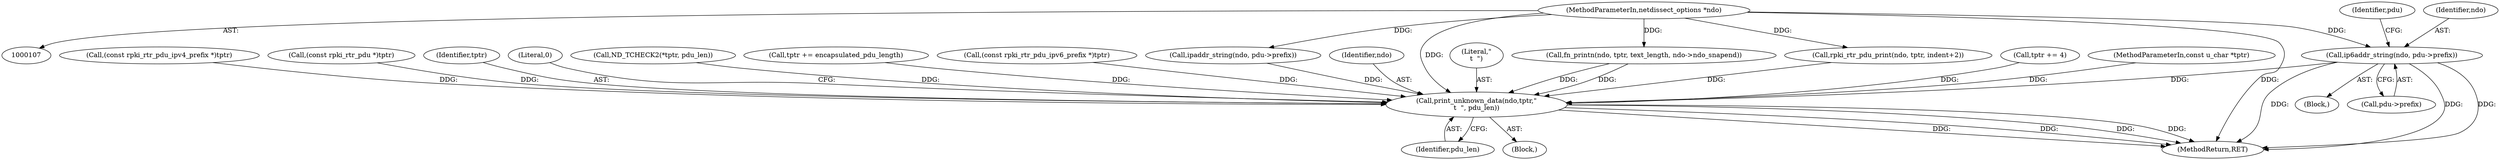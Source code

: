digraph "0_tcpdump_83c64fce3a5226b080e535f5131a8a318f30e79b@pointer" {
"1000274" [label="(Call,ip6addr_string(ndo, pdu->prefix))"];
"1000108" [label="(MethodParameterIn,netdissect_options *ndo)"];
"1000454" [label="(Call,print_unknown_data(ndo,tptr,\"\n\t  \", pdu_len))"];
"1000464" [label="(MethodReturn,RET)"];
"1000281" [label="(Identifier,pdu)"];
"1000401" [label="(Call,tptr += 4)"];
"1000273" [label="(Block,)"];
"1000458" [label="(Identifier,pdu_len)"];
"1000109" [label="(MethodParameterIn,const u_char *tptr)"];
"1000453" [label="(Block,)"];
"1000219" [label="(Call,(const rpki_rtr_pdu_ipv4_prefix *)tptr)"];
"1000119" [label="(Call,(const rpki_rtr_pdu *)tptr)"];
"1000457" [label="(Literal,\"\n\t  \")"];
"1000108" [label="(MethodParameterIn,netdissect_options *ndo)"];
"1000460" [label="(Literal,0)"];
"1000376" [label="(Call,rpki_rtr_pdu_print(ndo, tptr, indent+2))"];
"1000133" [label="(Call,ND_TCHECK2(*tptr, pdu_len))"];
"1000428" [label="(Call,fn_printn(ndo, tptr, text_length, ndo->ndo_snapend))"];
"1000275" [label="(Identifier,ndo)"];
"1000233" [label="(Call,ipaddr_string(ndo, pdu->prefix))"];
"1000454" [label="(Call,print_unknown_data(ndo,tptr,\"\n\t  \", pdu_len))"];
"1000383" [label="(Call,tptr += encapsulated_pdu_length)"];
"1000274" [label="(Call,ip6addr_string(ndo, pdu->prefix))"];
"1000260" [label="(Call,(const rpki_rtr_pdu_ipv6_prefix *)tptr)"];
"1000276" [label="(Call,pdu->prefix)"];
"1000455" [label="(Identifier,ndo)"];
"1000456" [label="(Identifier,tptr)"];
"1000274" -> "1000273"  [label="AST: "];
"1000274" -> "1000276"  [label="CFG: "];
"1000275" -> "1000274"  [label="AST: "];
"1000276" -> "1000274"  [label="AST: "];
"1000281" -> "1000274"  [label="CFG: "];
"1000274" -> "1000464"  [label="DDG: "];
"1000274" -> "1000464"  [label="DDG: "];
"1000274" -> "1000464"  [label="DDG: "];
"1000108" -> "1000274"  [label="DDG: "];
"1000274" -> "1000454"  [label="DDG: "];
"1000108" -> "1000107"  [label="AST: "];
"1000108" -> "1000464"  [label="DDG: "];
"1000108" -> "1000233"  [label="DDG: "];
"1000108" -> "1000376"  [label="DDG: "];
"1000108" -> "1000428"  [label="DDG: "];
"1000108" -> "1000454"  [label="DDG: "];
"1000454" -> "1000453"  [label="AST: "];
"1000454" -> "1000458"  [label="CFG: "];
"1000455" -> "1000454"  [label="AST: "];
"1000456" -> "1000454"  [label="AST: "];
"1000457" -> "1000454"  [label="AST: "];
"1000458" -> "1000454"  [label="AST: "];
"1000460" -> "1000454"  [label="CFG: "];
"1000454" -> "1000464"  [label="DDG: "];
"1000454" -> "1000464"  [label="DDG: "];
"1000454" -> "1000464"  [label="DDG: "];
"1000454" -> "1000464"  [label="DDG: "];
"1000376" -> "1000454"  [label="DDG: "];
"1000233" -> "1000454"  [label="DDG: "];
"1000428" -> "1000454"  [label="DDG: "];
"1000428" -> "1000454"  [label="DDG: "];
"1000219" -> "1000454"  [label="DDG: "];
"1000383" -> "1000454"  [label="DDG: "];
"1000401" -> "1000454"  [label="DDG: "];
"1000119" -> "1000454"  [label="DDG: "];
"1000260" -> "1000454"  [label="DDG: "];
"1000109" -> "1000454"  [label="DDG: "];
"1000133" -> "1000454"  [label="DDG: "];
}
